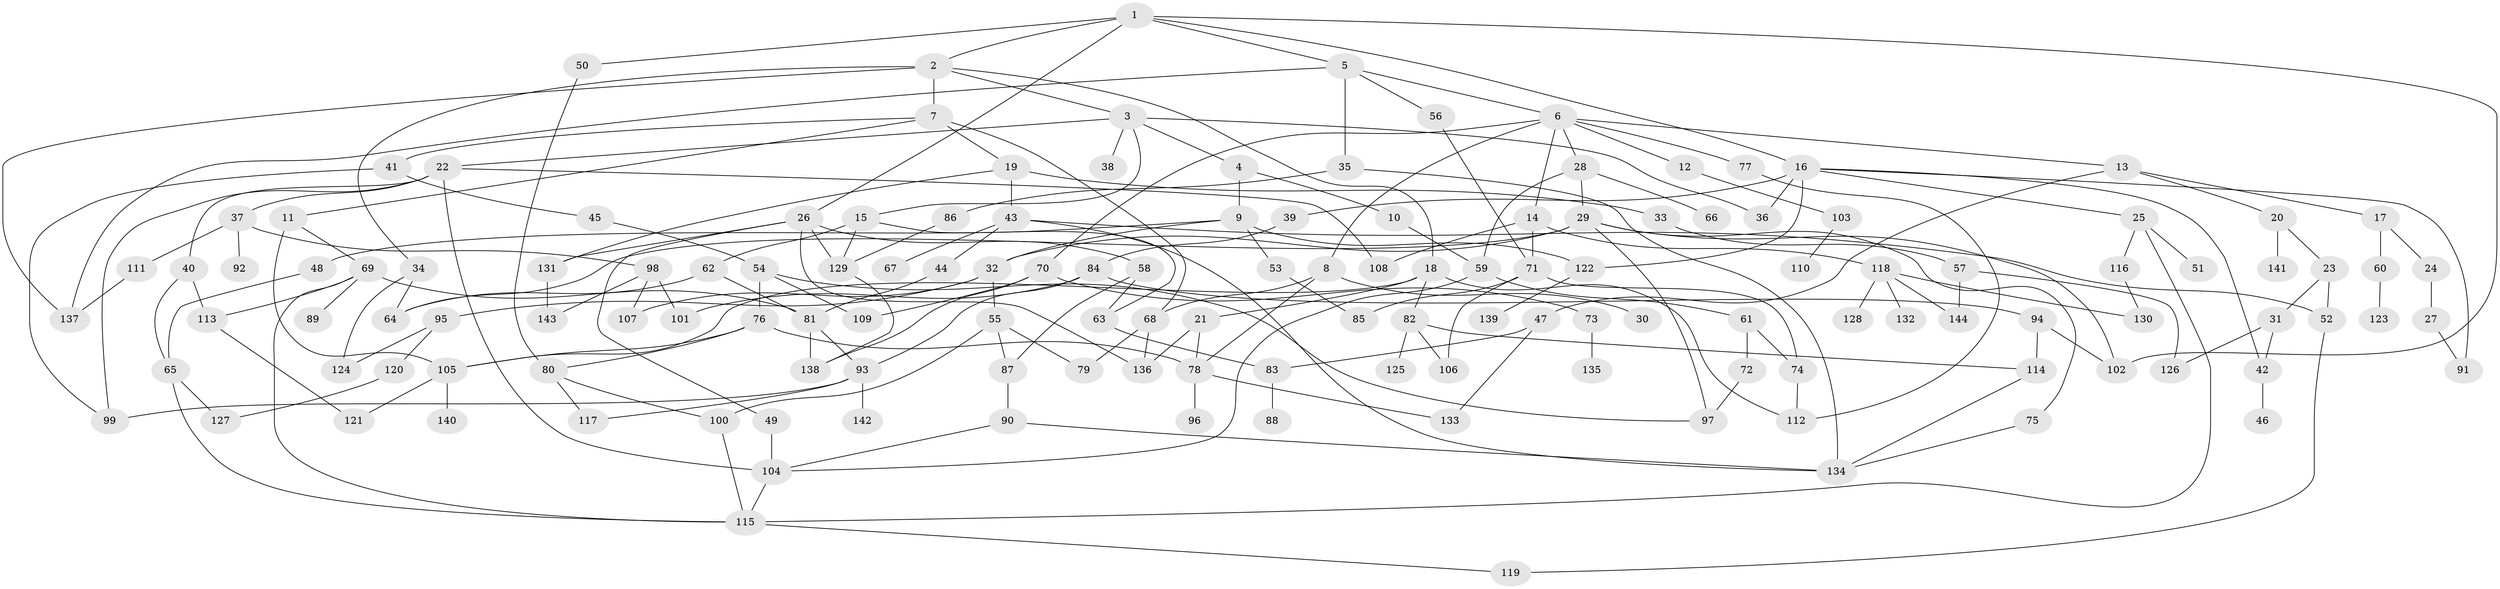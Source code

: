 // coarse degree distribution, {11: 0.03389830508474576, 3: 0.2033898305084746, 5: 0.11864406779661017, 8: 0.03389830508474576, 12: 0.01694915254237288, 6: 0.11864406779661017, 7: 0.05084745762711865, 2: 0.0847457627118644, 4: 0.1694915254237288, 9: 0.01694915254237288, 1: 0.15254237288135594}
// Generated by graph-tools (version 1.1) at 2025/49/03/04/25 22:49:00]
// undirected, 144 vertices, 215 edges
graph export_dot {
  node [color=gray90,style=filled];
  1;
  2;
  3;
  4;
  5;
  6;
  7;
  8;
  9;
  10;
  11;
  12;
  13;
  14;
  15;
  16;
  17;
  18;
  19;
  20;
  21;
  22;
  23;
  24;
  25;
  26;
  27;
  28;
  29;
  30;
  31;
  32;
  33;
  34;
  35;
  36;
  37;
  38;
  39;
  40;
  41;
  42;
  43;
  44;
  45;
  46;
  47;
  48;
  49;
  50;
  51;
  52;
  53;
  54;
  55;
  56;
  57;
  58;
  59;
  60;
  61;
  62;
  63;
  64;
  65;
  66;
  67;
  68;
  69;
  70;
  71;
  72;
  73;
  74;
  75;
  76;
  77;
  78;
  79;
  80;
  81;
  82;
  83;
  84;
  85;
  86;
  87;
  88;
  89;
  90;
  91;
  92;
  93;
  94;
  95;
  96;
  97;
  98;
  99;
  100;
  101;
  102;
  103;
  104;
  105;
  106;
  107;
  108;
  109;
  110;
  111;
  112;
  113;
  114;
  115;
  116;
  117;
  118;
  119;
  120;
  121;
  122;
  123;
  124;
  125;
  126;
  127;
  128;
  129;
  130;
  131;
  132;
  133;
  134;
  135;
  136;
  137;
  138;
  139;
  140;
  141;
  142;
  143;
  144;
  1 -- 2;
  1 -- 5;
  1 -- 16;
  1 -- 26;
  1 -- 50;
  1 -- 102;
  2 -- 3;
  2 -- 7;
  2 -- 18;
  2 -- 34;
  2 -- 137;
  3 -- 4;
  3 -- 15;
  3 -- 22;
  3 -- 38;
  3 -- 36;
  4 -- 9;
  4 -- 10;
  5 -- 6;
  5 -- 35;
  5 -- 56;
  5 -- 137;
  6 -- 8;
  6 -- 12;
  6 -- 13;
  6 -- 14;
  6 -- 28;
  6 -- 70;
  6 -- 77;
  7 -- 11;
  7 -- 19;
  7 -- 41;
  7 -- 68;
  8 -- 30;
  8 -- 68;
  8 -- 78;
  9 -- 48;
  9 -- 53;
  9 -- 32;
  9 -- 122;
  10 -- 59;
  11 -- 69;
  11 -- 105;
  12 -- 103;
  13 -- 17;
  13 -- 20;
  13 -- 47;
  14 -- 71;
  14 -- 118;
  14 -- 108;
  15 -- 62;
  15 -- 63;
  15 -- 129;
  16 -- 25;
  16 -- 36;
  16 -- 39;
  16 -- 42;
  16 -- 91;
  16 -- 122;
  17 -- 24;
  17 -- 60;
  18 -- 21;
  18 -- 82;
  18 -- 112;
  18 -- 105;
  19 -- 33;
  19 -- 43;
  19 -- 131;
  20 -- 23;
  20 -- 141;
  21 -- 78;
  21 -- 136;
  22 -- 37;
  22 -- 40;
  22 -- 108;
  22 -- 104;
  22 -- 99;
  23 -- 31;
  23 -- 52;
  24 -- 27;
  25 -- 51;
  25 -- 116;
  25 -- 115;
  26 -- 49;
  26 -- 58;
  26 -- 129;
  26 -- 131;
  26 -- 136;
  27 -- 91;
  28 -- 29;
  28 -- 66;
  28 -- 59;
  29 -- 32;
  29 -- 75;
  29 -- 102;
  29 -- 64;
  29 -- 97;
  31 -- 126;
  31 -- 42;
  32 -- 55;
  32 -- 95;
  32 -- 107;
  33 -- 57;
  34 -- 124;
  34 -- 64;
  35 -- 86;
  35 -- 134;
  37 -- 92;
  37 -- 98;
  37 -- 111;
  39 -- 84;
  40 -- 65;
  40 -- 113;
  41 -- 45;
  41 -- 99;
  42 -- 46;
  43 -- 44;
  43 -- 67;
  43 -- 134;
  43 -- 52;
  44 -- 81;
  45 -- 54;
  47 -- 83;
  47 -- 133;
  48 -- 65;
  49 -- 104;
  50 -- 80;
  52 -- 119;
  53 -- 85;
  54 -- 76;
  54 -- 97;
  54 -- 109;
  55 -- 87;
  55 -- 100;
  55 -- 79;
  56 -- 71;
  57 -- 144;
  57 -- 126;
  58 -- 63;
  58 -- 87;
  59 -- 61;
  59 -- 104;
  60 -- 123;
  61 -- 72;
  61 -- 74;
  62 -- 64;
  62 -- 81;
  63 -- 83;
  65 -- 115;
  65 -- 127;
  68 -- 79;
  68 -- 136;
  69 -- 89;
  69 -- 115;
  69 -- 81;
  69 -- 113;
  70 -- 73;
  70 -- 109;
  70 -- 138;
  71 -- 106;
  71 -- 85;
  71 -- 74;
  72 -- 97;
  73 -- 135;
  74 -- 112;
  75 -- 134;
  76 -- 78;
  76 -- 105;
  76 -- 80;
  77 -- 112;
  78 -- 96;
  78 -- 133;
  80 -- 117;
  80 -- 100;
  81 -- 138;
  81 -- 93;
  82 -- 106;
  82 -- 125;
  82 -- 114;
  83 -- 88;
  84 -- 93;
  84 -- 94;
  84 -- 101;
  86 -- 129;
  87 -- 90;
  90 -- 134;
  90 -- 104;
  93 -- 142;
  93 -- 117;
  93 -- 99;
  94 -- 102;
  94 -- 114;
  95 -- 120;
  95 -- 124;
  98 -- 143;
  98 -- 107;
  98 -- 101;
  100 -- 115;
  103 -- 110;
  104 -- 115;
  105 -- 140;
  105 -- 121;
  111 -- 137;
  113 -- 121;
  114 -- 134;
  115 -- 119;
  116 -- 130;
  118 -- 128;
  118 -- 132;
  118 -- 130;
  118 -- 144;
  120 -- 127;
  122 -- 139;
  129 -- 138;
  131 -- 143;
}

